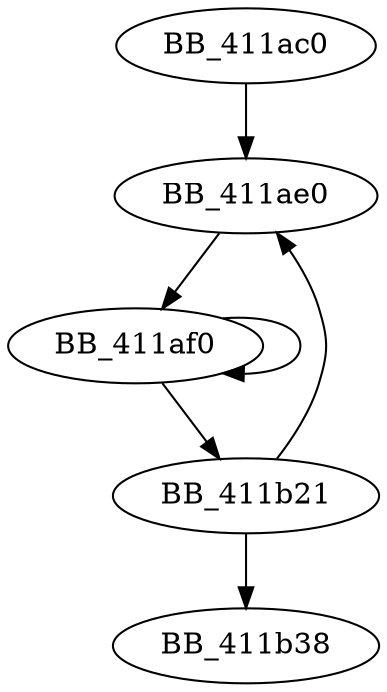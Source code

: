 DiGraph sub_411AC0{
BB_411ac0->BB_411ae0
BB_411ae0->BB_411af0
BB_411af0->BB_411af0
BB_411af0->BB_411b21
BB_411b21->BB_411ae0
BB_411b21->BB_411b38
}
